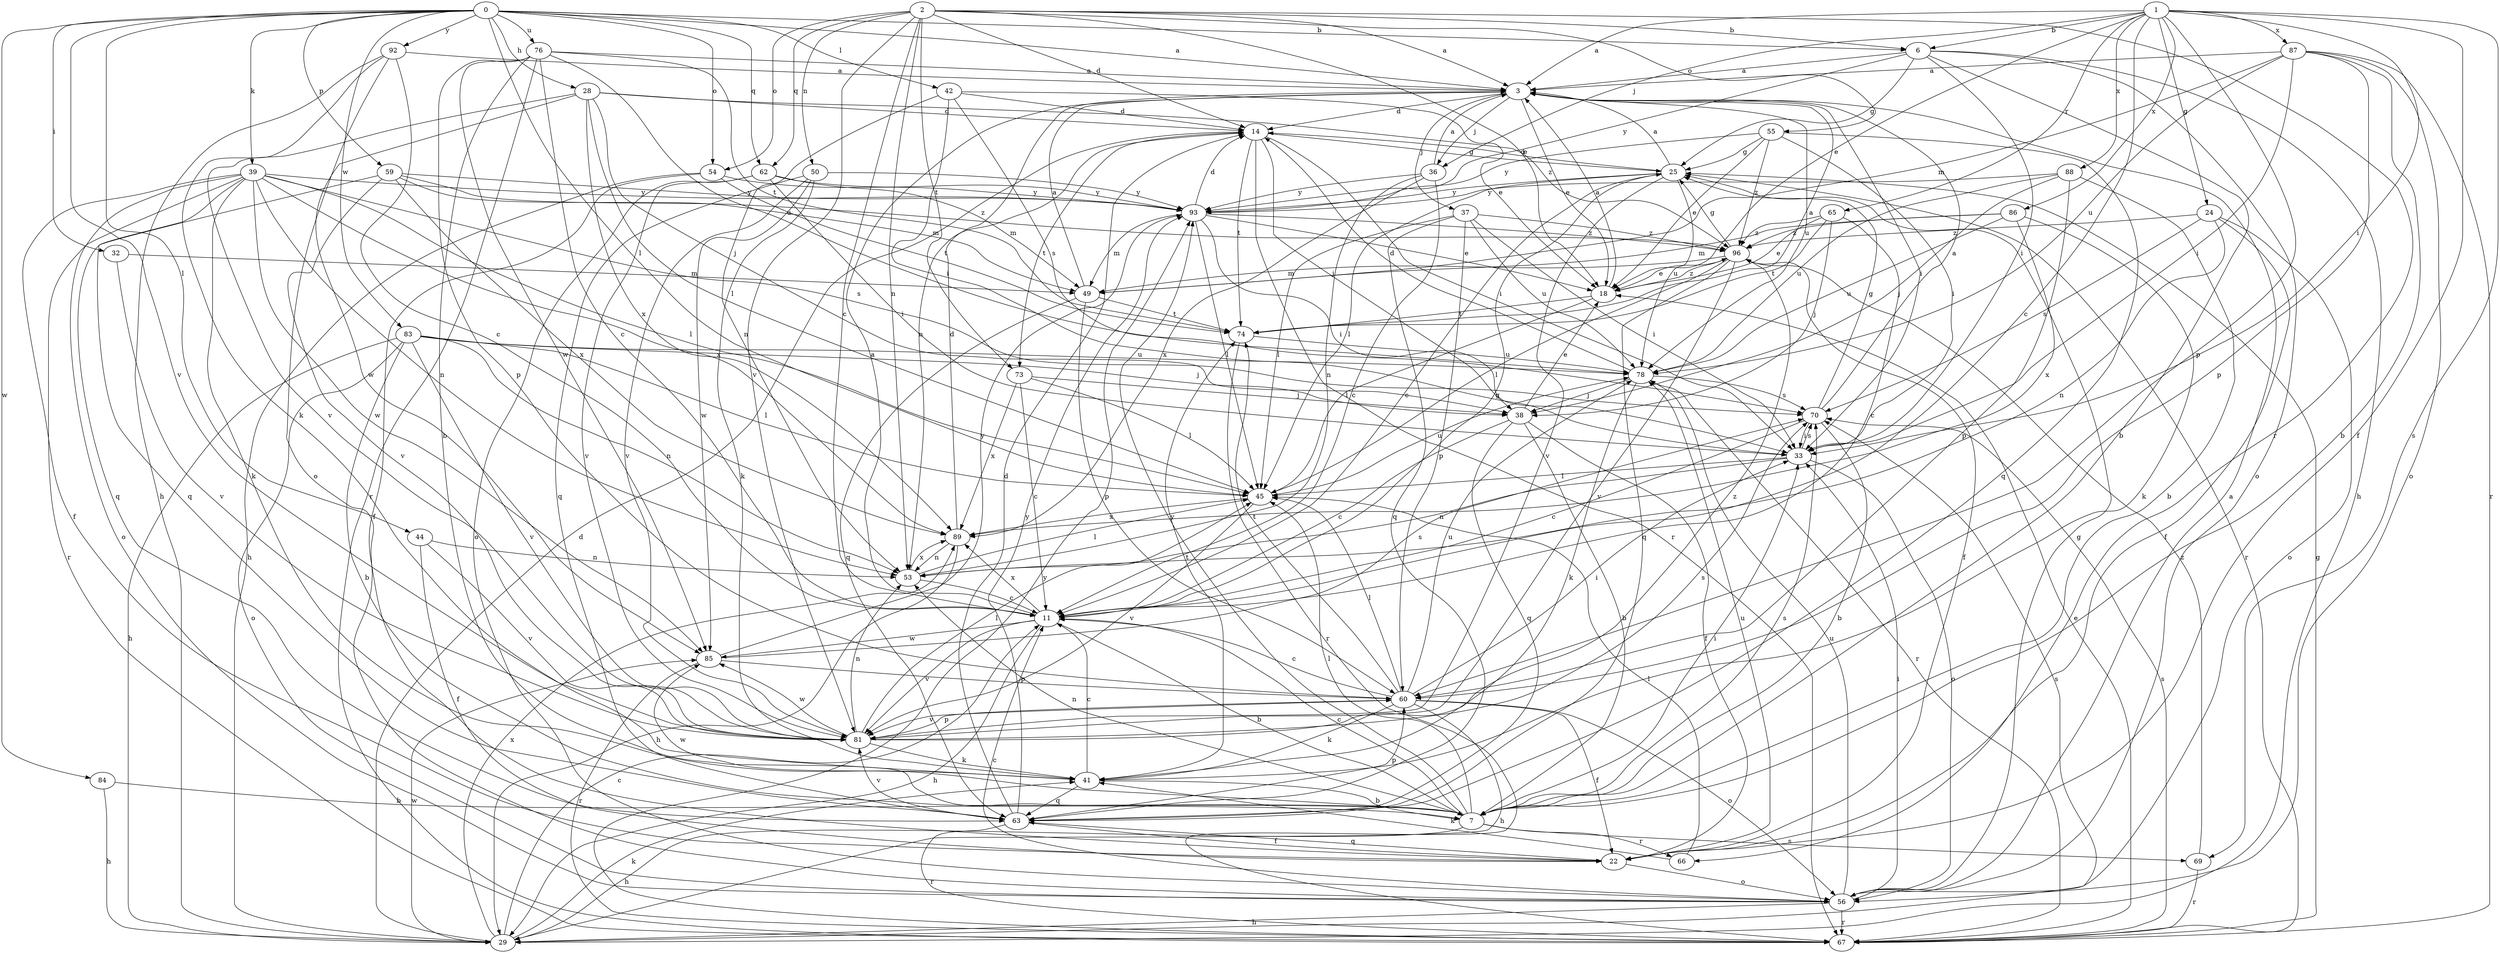 strict digraph  {
0;
1;
2;
3;
6;
7;
11;
14;
18;
22;
24;
25;
28;
29;
32;
33;
36;
37;
38;
39;
41;
42;
44;
45;
49;
50;
53;
54;
55;
56;
59;
60;
62;
63;
65;
66;
67;
69;
70;
73;
74;
76;
78;
81;
83;
84;
85;
86;
87;
88;
89;
92;
93;
96;
0 -> 3  [label=a];
0 -> 6  [label=b];
0 -> 28  [label=h];
0 -> 32  [label=i];
0 -> 39  [label=k];
0 -> 42  [label=l];
0 -> 44  [label=l];
0 -> 45  [label=l];
0 -> 54  [label=o];
0 -> 59  [label=p];
0 -> 62  [label=q];
0 -> 76  [label=u];
0 -> 81  [label=v];
0 -> 83  [label=w];
0 -> 84  [label=w];
0 -> 92  [label=y];
1 -> 3  [label=a];
1 -> 6  [label=b];
1 -> 11  [label=c];
1 -> 18  [label=e];
1 -> 22  [label=f];
1 -> 24  [label=g];
1 -> 33  [label=i];
1 -> 36  [label=j];
1 -> 60  [label=p];
1 -> 65  [label=r];
1 -> 69  [label=s];
1 -> 86  [label=x];
1 -> 87  [label=x];
1 -> 88  [label=x];
2 -> 3  [label=a];
2 -> 6  [label=b];
2 -> 11  [label=c];
2 -> 14  [label=d];
2 -> 18  [label=e];
2 -> 50  [label=n];
2 -> 53  [label=n];
2 -> 54  [label=o];
2 -> 55  [label=o];
2 -> 62  [label=q];
2 -> 66  [label=r];
2 -> 73  [label=t];
2 -> 81  [label=v];
3 -> 14  [label=d];
3 -> 18  [label=e];
3 -> 33  [label=i];
3 -> 36  [label=j];
3 -> 37  [label=j];
3 -> 53  [label=n];
3 -> 78  [label=u];
6 -> 3  [label=a];
6 -> 7  [label=b];
6 -> 25  [label=g];
6 -> 29  [label=h];
6 -> 33  [label=i];
6 -> 56  [label=o];
6 -> 93  [label=y];
7 -> 11  [label=c];
7 -> 29  [label=h];
7 -> 33  [label=i];
7 -> 45  [label=l];
7 -> 53  [label=n];
7 -> 66  [label=r];
7 -> 69  [label=s];
7 -> 70  [label=s];
7 -> 85  [label=w];
7 -> 93  [label=y];
11 -> 3  [label=a];
11 -> 7  [label=b];
11 -> 25  [label=g];
11 -> 29  [label=h];
11 -> 81  [label=v];
11 -> 85  [label=w];
11 -> 89  [label=x];
14 -> 25  [label=g];
14 -> 33  [label=i];
14 -> 38  [label=j];
14 -> 67  [label=r];
14 -> 73  [label=t];
14 -> 74  [label=t];
18 -> 3  [label=a];
18 -> 45  [label=l];
18 -> 74  [label=t];
18 -> 96  [label=z];
22 -> 56  [label=o];
22 -> 63  [label=q];
22 -> 78  [label=u];
24 -> 22  [label=f];
24 -> 53  [label=n];
24 -> 56  [label=o];
24 -> 70  [label=s];
24 -> 96  [label=z];
25 -> 3  [label=a];
25 -> 11  [label=c];
25 -> 14  [label=d];
25 -> 45  [label=l];
25 -> 67  [label=r];
25 -> 78  [label=u];
25 -> 81  [label=v];
25 -> 93  [label=y];
28 -> 14  [label=d];
28 -> 38  [label=j];
28 -> 45  [label=l];
28 -> 81  [label=v];
28 -> 85  [label=w];
28 -> 89  [label=x];
28 -> 96  [label=z];
29 -> 11  [label=c];
29 -> 14  [label=d];
29 -> 41  [label=k];
29 -> 70  [label=s];
29 -> 85  [label=w];
29 -> 89  [label=x];
32 -> 49  [label=m];
32 -> 81  [label=v];
33 -> 45  [label=l];
33 -> 53  [label=n];
33 -> 56  [label=o];
33 -> 70  [label=s];
36 -> 3  [label=a];
36 -> 11  [label=c];
36 -> 53  [label=n];
36 -> 89  [label=x];
36 -> 93  [label=y];
37 -> 33  [label=i];
37 -> 45  [label=l];
37 -> 60  [label=p];
37 -> 63  [label=q];
37 -> 78  [label=u];
37 -> 96  [label=z];
38 -> 7  [label=b];
38 -> 11  [label=c];
38 -> 18  [label=e];
38 -> 22  [label=f];
38 -> 63  [label=q];
39 -> 22  [label=f];
39 -> 41  [label=k];
39 -> 45  [label=l];
39 -> 53  [label=n];
39 -> 56  [label=o];
39 -> 63  [label=q];
39 -> 67  [label=r];
39 -> 70  [label=s];
39 -> 85  [label=w];
39 -> 89  [label=x];
39 -> 93  [label=y];
41 -> 7  [label=b];
41 -> 11  [label=c];
41 -> 63  [label=q];
41 -> 74  [label=t];
42 -> 14  [label=d];
42 -> 18  [label=e];
42 -> 33  [label=i];
42 -> 53  [label=n];
42 -> 70  [label=s];
44 -> 22  [label=f];
44 -> 53  [label=n];
44 -> 81  [label=v];
45 -> 78  [label=u];
45 -> 81  [label=v];
45 -> 89  [label=x];
49 -> 3  [label=a];
49 -> 60  [label=p];
49 -> 63  [label=q];
49 -> 74  [label=t];
50 -> 41  [label=k];
50 -> 63  [label=q];
50 -> 81  [label=v];
50 -> 85  [label=w];
50 -> 93  [label=y];
53 -> 11  [label=c];
53 -> 45  [label=l];
53 -> 89  [label=x];
54 -> 22  [label=f];
54 -> 29  [label=h];
54 -> 74  [label=t];
54 -> 93  [label=y];
55 -> 18  [label=e];
55 -> 25  [label=g];
55 -> 33  [label=i];
55 -> 63  [label=q];
55 -> 93  [label=y];
55 -> 96  [label=z];
56 -> 3  [label=a];
56 -> 11  [label=c];
56 -> 25  [label=g];
56 -> 29  [label=h];
56 -> 33  [label=i];
56 -> 67  [label=r];
56 -> 78  [label=u];
59 -> 49  [label=m];
59 -> 63  [label=q];
59 -> 81  [label=v];
59 -> 89  [label=x];
59 -> 93  [label=y];
59 -> 96  [label=z];
60 -> 11  [label=c];
60 -> 22  [label=f];
60 -> 29  [label=h];
60 -> 33  [label=i];
60 -> 41  [label=k];
60 -> 45  [label=l];
60 -> 56  [label=o];
60 -> 74  [label=t];
60 -> 78  [label=u];
60 -> 81  [label=v];
62 -> 33  [label=i];
62 -> 49  [label=m];
62 -> 56  [label=o];
62 -> 81  [label=v];
62 -> 93  [label=y];
63 -> 14  [label=d];
63 -> 22  [label=f];
63 -> 60  [label=p];
63 -> 67  [label=r];
63 -> 81  [label=v];
63 -> 93  [label=y];
65 -> 11  [label=c];
65 -> 18  [label=e];
65 -> 38  [label=j];
65 -> 74  [label=t];
65 -> 96  [label=z];
66 -> 41  [label=k];
66 -> 45  [label=l];
67 -> 18  [label=e];
67 -> 25  [label=g];
67 -> 70  [label=s];
67 -> 93  [label=y];
69 -> 67  [label=r];
69 -> 96  [label=z];
70 -> 3  [label=a];
70 -> 7  [label=b];
70 -> 11  [label=c];
70 -> 25  [label=g];
70 -> 33  [label=i];
73 -> 11  [label=c];
73 -> 38  [label=j];
73 -> 45  [label=l];
73 -> 89  [label=x];
74 -> 3  [label=a];
74 -> 67  [label=r];
74 -> 78  [label=u];
76 -> 3  [label=a];
76 -> 7  [label=b];
76 -> 11  [label=c];
76 -> 60  [label=p];
76 -> 67  [label=r];
76 -> 74  [label=t];
76 -> 78  [label=u];
76 -> 85  [label=w];
78 -> 14  [label=d];
78 -> 38  [label=j];
78 -> 41  [label=k];
78 -> 67  [label=r];
78 -> 70  [label=s];
81 -> 41  [label=k];
81 -> 45  [label=l];
81 -> 53  [label=n];
81 -> 60  [label=p];
81 -> 70  [label=s];
81 -> 85  [label=w];
81 -> 96  [label=z];
83 -> 7  [label=b];
83 -> 29  [label=h];
83 -> 38  [label=j];
83 -> 45  [label=l];
83 -> 53  [label=n];
83 -> 56  [label=o];
83 -> 78  [label=u];
83 -> 81  [label=v];
84 -> 7  [label=b];
84 -> 29  [label=h];
85 -> 60  [label=p];
85 -> 67  [label=r];
85 -> 70  [label=s];
85 -> 93  [label=y];
86 -> 41  [label=k];
86 -> 49  [label=m];
86 -> 78  [label=u];
86 -> 89  [label=x];
86 -> 96  [label=z];
87 -> 3  [label=a];
87 -> 7  [label=b];
87 -> 33  [label=i];
87 -> 49  [label=m];
87 -> 56  [label=o];
87 -> 60  [label=p];
87 -> 67  [label=r];
87 -> 78  [label=u];
88 -> 7  [label=b];
88 -> 38  [label=j];
88 -> 60  [label=p];
88 -> 78  [label=u];
88 -> 93  [label=y];
89 -> 14  [label=d];
89 -> 29  [label=h];
89 -> 53  [label=n];
92 -> 3  [label=a];
92 -> 11  [label=c];
92 -> 29  [label=h];
92 -> 41  [label=k];
92 -> 56  [label=o];
93 -> 14  [label=d];
93 -> 18  [label=e];
93 -> 33  [label=i];
93 -> 45  [label=l];
93 -> 49  [label=m];
93 -> 96  [label=z];
96 -> 18  [label=e];
96 -> 22  [label=f];
96 -> 25  [label=g];
96 -> 45  [label=l];
96 -> 49  [label=m];
96 -> 63  [label=q];
96 -> 81  [label=v];
}
